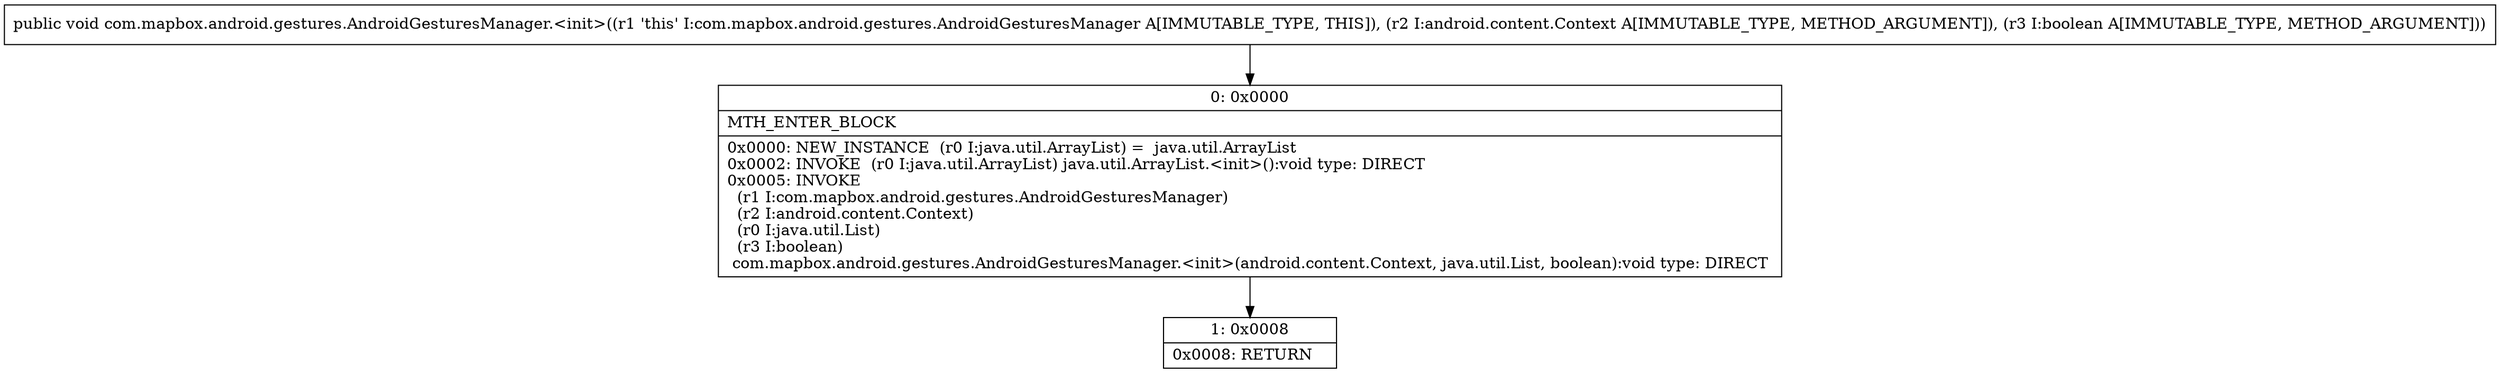 digraph "CFG forcom.mapbox.android.gestures.AndroidGesturesManager.\<init\>(Landroid\/content\/Context;Z)V" {
Node_0 [shape=record,label="{0\:\ 0x0000|MTH_ENTER_BLOCK\l|0x0000: NEW_INSTANCE  (r0 I:java.util.ArrayList) =  java.util.ArrayList \l0x0002: INVOKE  (r0 I:java.util.ArrayList) java.util.ArrayList.\<init\>():void type: DIRECT \l0x0005: INVOKE  \l  (r1 I:com.mapbox.android.gestures.AndroidGesturesManager)\l  (r2 I:android.content.Context)\l  (r0 I:java.util.List)\l  (r3 I:boolean)\l com.mapbox.android.gestures.AndroidGesturesManager.\<init\>(android.content.Context, java.util.List, boolean):void type: DIRECT \l}"];
Node_1 [shape=record,label="{1\:\ 0x0008|0x0008: RETURN   \l}"];
MethodNode[shape=record,label="{public void com.mapbox.android.gestures.AndroidGesturesManager.\<init\>((r1 'this' I:com.mapbox.android.gestures.AndroidGesturesManager A[IMMUTABLE_TYPE, THIS]), (r2 I:android.content.Context A[IMMUTABLE_TYPE, METHOD_ARGUMENT]), (r3 I:boolean A[IMMUTABLE_TYPE, METHOD_ARGUMENT])) }"];
MethodNode -> Node_0;
Node_0 -> Node_1;
}

